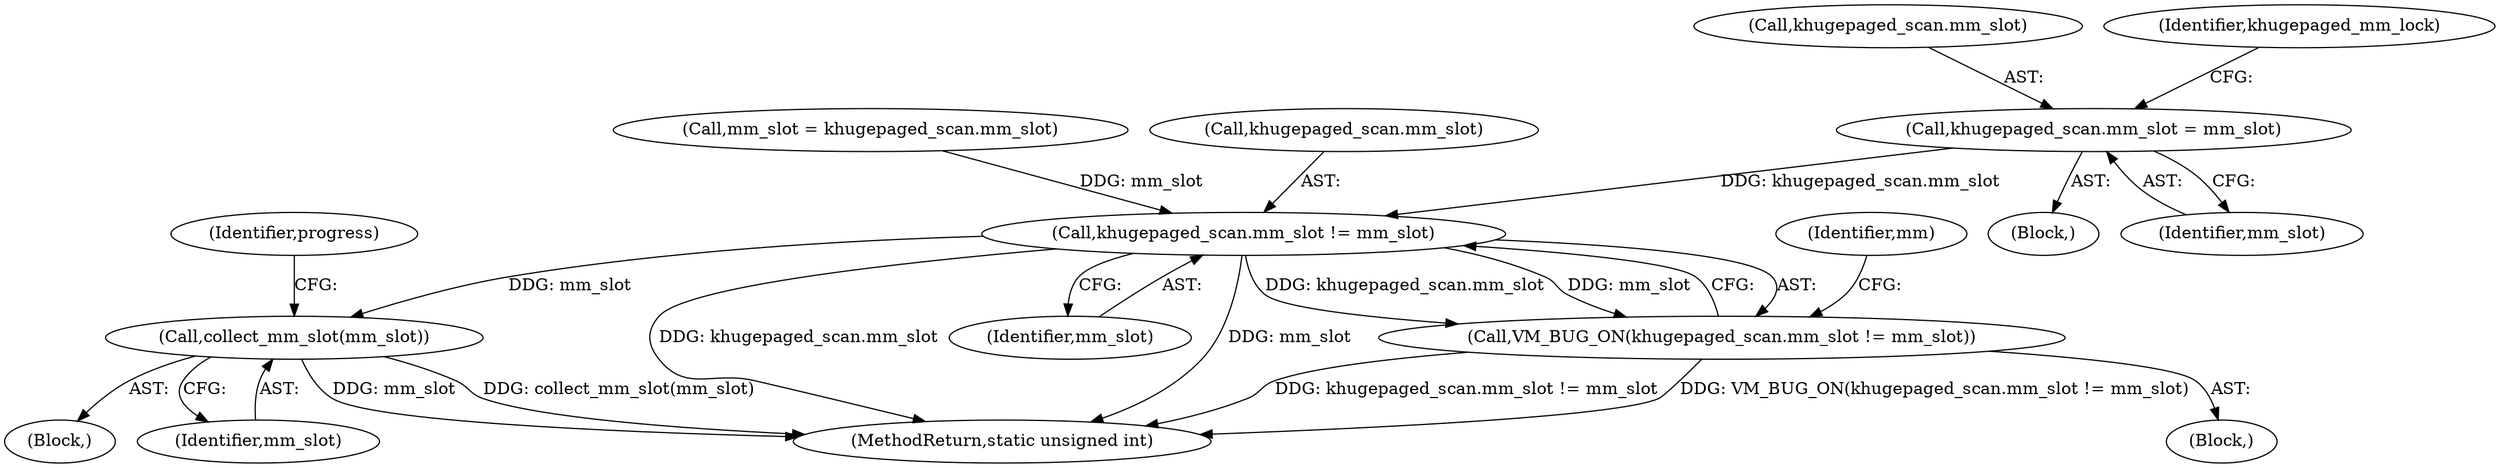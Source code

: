 digraph "0_linux_78f11a255749d09025f54d4e2df4fbcb031530e2_2@pointer" {
"1000141" [label="(Call,khugepaged_scan.mm_slot = mm_slot)"];
"1000348" [label="(Call,khugepaged_scan.mm_slot != mm_slot)"];
"1000347" [label="(Call,VM_BUG_ON(khugepaged_scan.mm_slot != mm_slot))"];
"1000386" [label="(Call,collect_mm_slot(mm_slot))"];
"1000352" [label="(Identifier,mm_slot)"];
"1000356" [label="(Identifier,mm)"];
"1000359" [label="(Block,)"];
"1000109" [label="(Block,)"];
"1000387" [label="(Identifier,mm_slot)"];
"1000386" [label="(Call,collect_mm_slot(mm_slot))"];
"1000145" [label="(Identifier,mm_slot)"];
"1000129" [label="(Call,mm_slot = khugepaged_scan.mm_slot)"];
"1000347" [label="(Call,VM_BUG_ON(khugepaged_scan.mm_slot != mm_slot))"];
"1000135" [label="(Block,)"];
"1000141" [label="(Call,khugepaged_scan.mm_slot = mm_slot)"];
"1000390" [label="(MethodReturn,static unsigned int)"];
"1000389" [label="(Identifier,progress)"];
"1000349" [label="(Call,khugepaged_scan.mm_slot)"];
"1000142" [label="(Call,khugepaged_scan.mm_slot)"];
"1000148" [label="(Identifier,khugepaged_mm_lock)"];
"1000348" [label="(Call,khugepaged_scan.mm_slot != mm_slot)"];
"1000141" -> "1000135"  [label="AST: "];
"1000141" -> "1000145"  [label="CFG: "];
"1000142" -> "1000141"  [label="AST: "];
"1000145" -> "1000141"  [label="AST: "];
"1000148" -> "1000141"  [label="CFG: "];
"1000141" -> "1000348"  [label="DDG: khugepaged_scan.mm_slot"];
"1000348" -> "1000347"  [label="AST: "];
"1000348" -> "1000352"  [label="CFG: "];
"1000349" -> "1000348"  [label="AST: "];
"1000352" -> "1000348"  [label="AST: "];
"1000347" -> "1000348"  [label="CFG: "];
"1000348" -> "1000390"  [label="DDG: khugepaged_scan.mm_slot"];
"1000348" -> "1000390"  [label="DDG: mm_slot"];
"1000348" -> "1000347"  [label="DDG: khugepaged_scan.mm_slot"];
"1000348" -> "1000347"  [label="DDG: mm_slot"];
"1000129" -> "1000348"  [label="DDG: mm_slot"];
"1000348" -> "1000386"  [label="DDG: mm_slot"];
"1000347" -> "1000109"  [label="AST: "];
"1000356" -> "1000347"  [label="CFG: "];
"1000347" -> "1000390"  [label="DDG: khugepaged_scan.mm_slot != mm_slot"];
"1000347" -> "1000390"  [label="DDG: VM_BUG_ON(khugepaged_scan.mm_slot != mm_slot)"];
"1000386" -> "1000359"  [label="AST: "];
"1000386" -> "1000387"  [label="CFG: "];
"1000387" -> "1000386"  [label="AST: "];
"1000389" -> "1000386"  [label="CFG: "];
"1000386" -> "1000390"  [label="DDG: mm_slot"];
"1000386" -> "1000390"  [label="DDG: collect_mm_slot(mm_slot)"];
}
